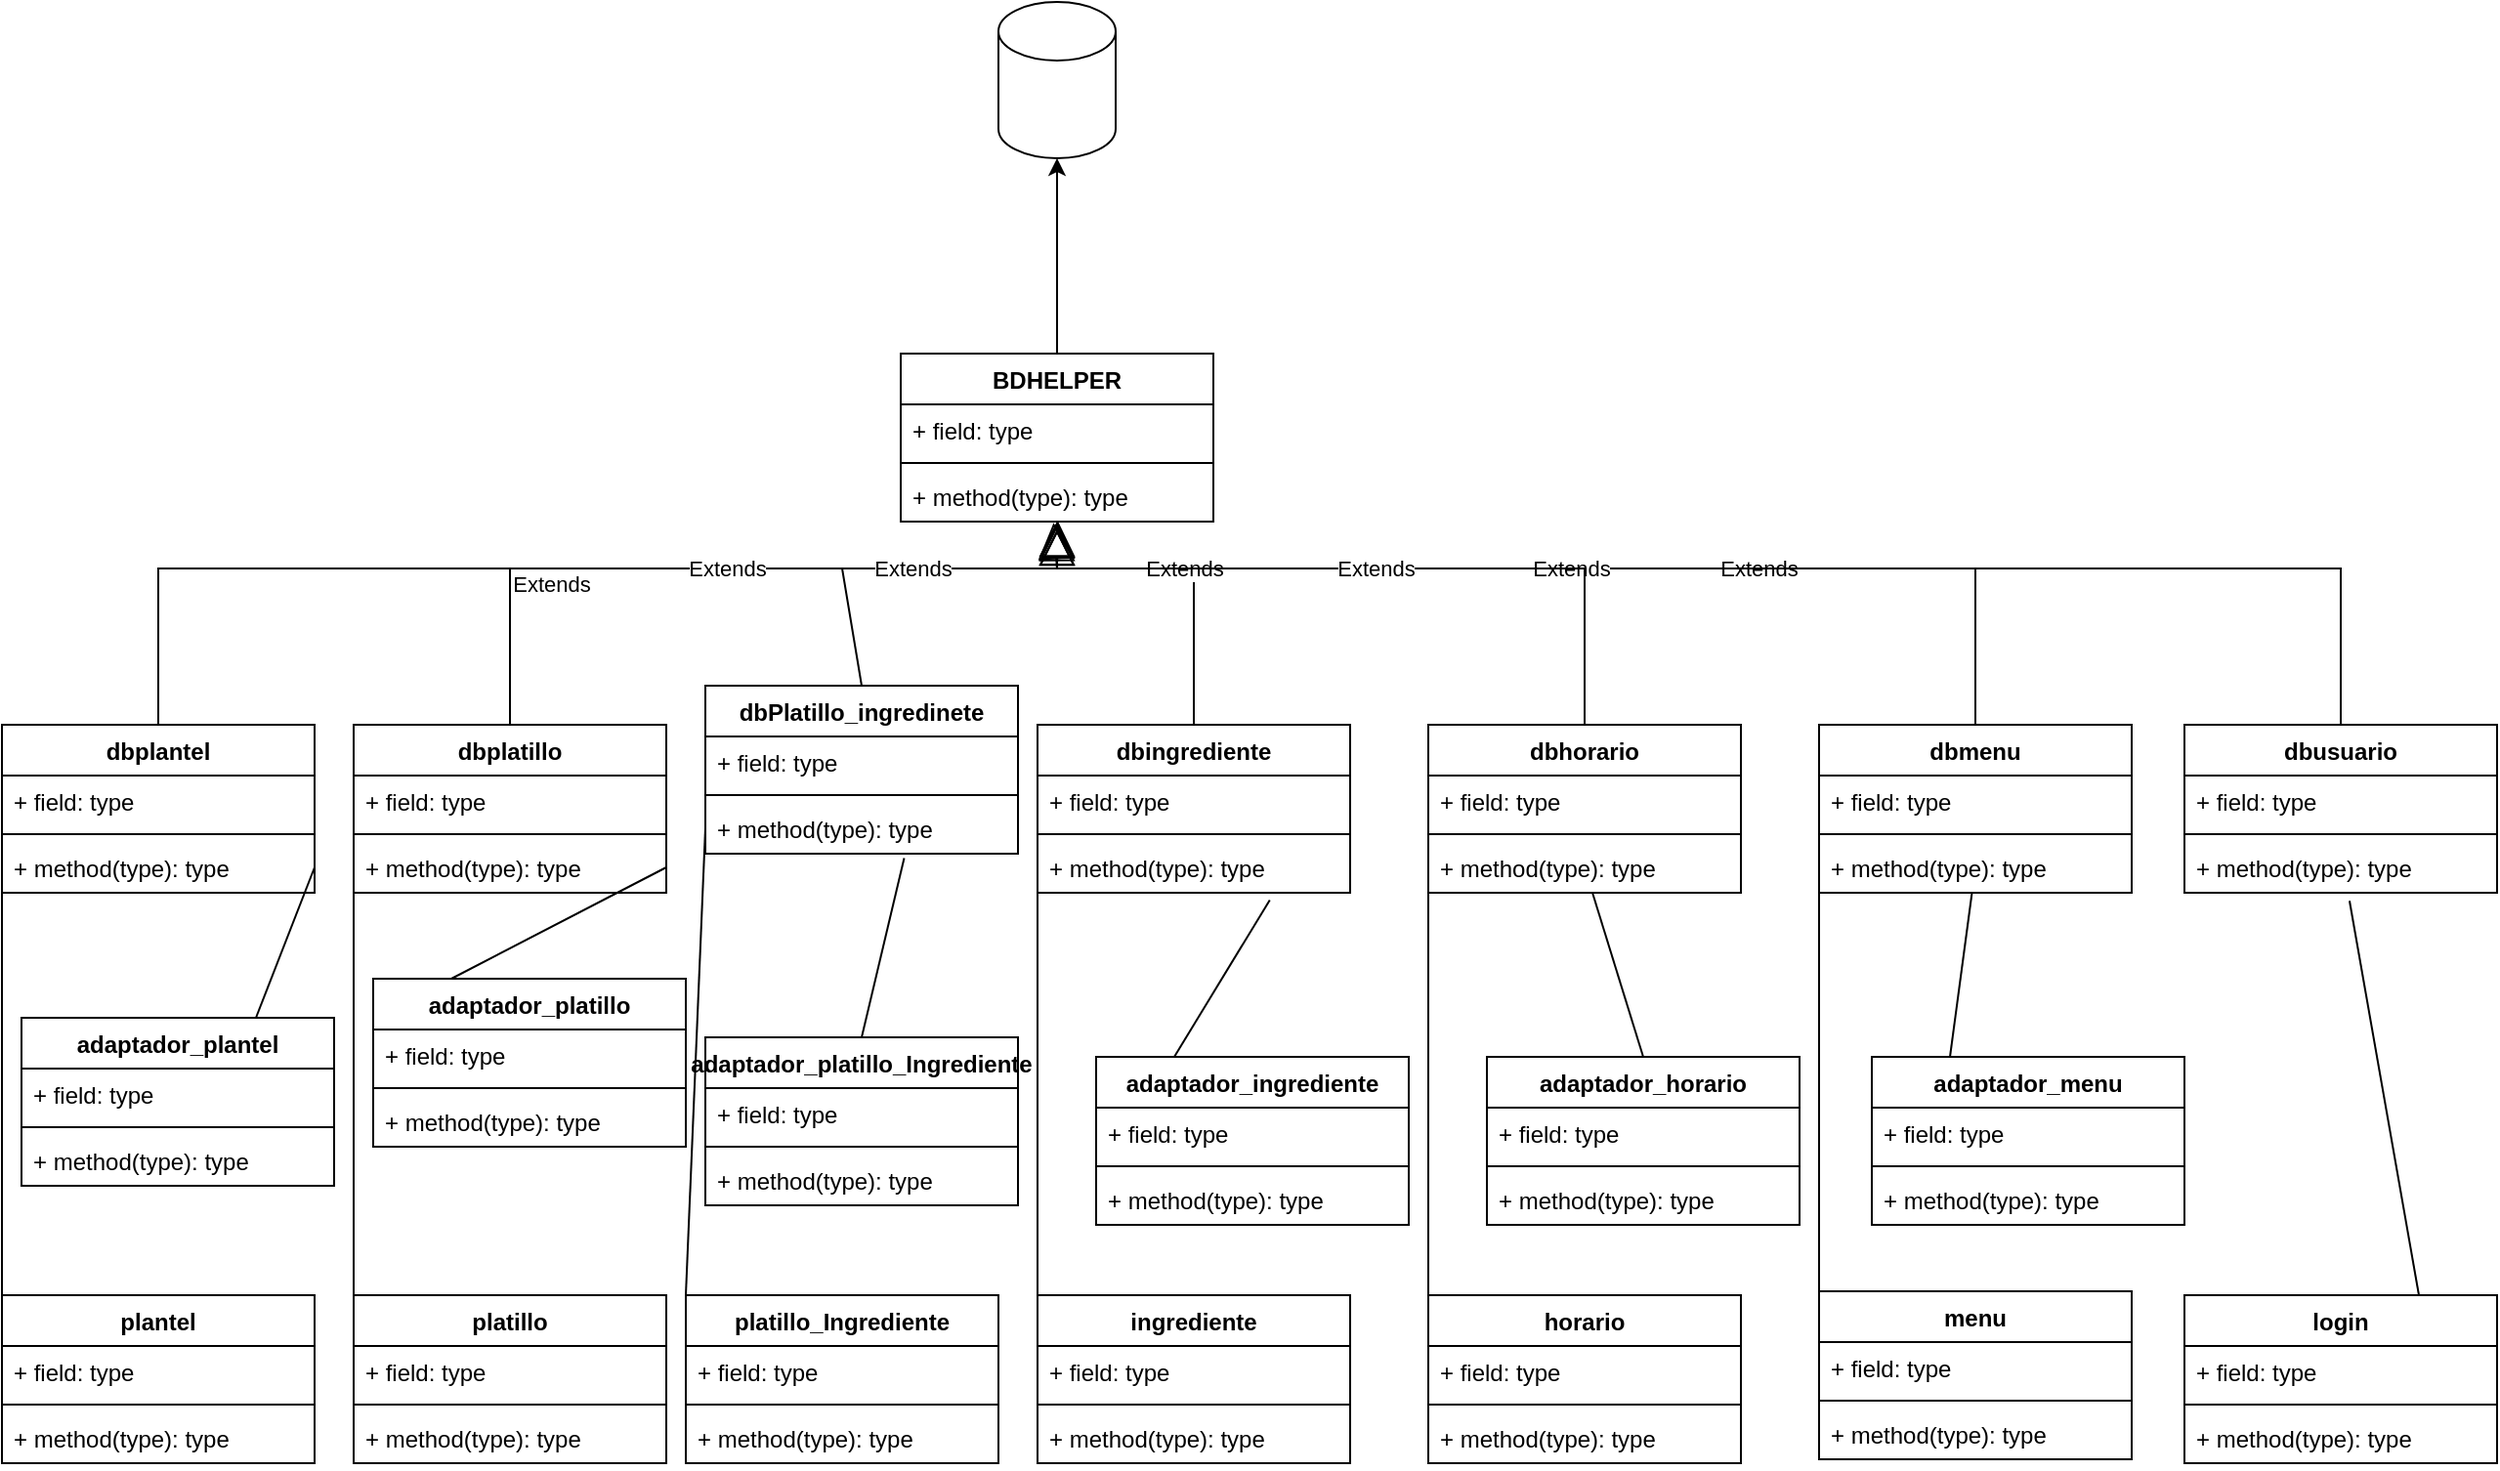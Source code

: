 <mxfile version="22.0.0" type="device">
  <diagram name="Página-1" id="lcL4HCaU8bTZjiUTzOMb">
    <mxGraphModel dx="2525" dy="1963" grid="1" gridSize="10" guides="1" tooltips="1" connect="1" arrows="1" fold="1" page="1" pageScale="1" pageWidth="827" pageHeight="1169" math="0" shadow="0">
      <root>
        <mxCell id="0" />
        <mxCell id="1" parent="0" />
        <mxCell id="YVrLe0bDQreK2Dg6cl-_-2" value="BDHELPER" style="swimlane;fontStyle=1;align=center;verticalAlign=top;childLayout=stackLayout;horizontal=1;startSize=26;horizontalStack=0;resizeParent=1;resizeParentMax=0;resizeLast=0;collapsible=1;marginBottom=0;whiteSpace=wrap;html=1;" vertex="1" parent="1">
          <mxGeometry x="320" y="-30" width="160" height="86" as="geometry" />
        </mxCell>
        <mxCell id="YVrLe0bDQreK2Dg6cl-_-3" value="+ field: type" style="text;strokeColor=none;fillColor=none;align=left;verticalAlign=top;spacingLeft=4;spacingRight=4;overflow=hidden;rotatable=0;points=[[0,0.5],[1,0.5]];portConstraint=eastwest;whiteSpace=wrap;html=1;" vertex="1" parent="YVrLe0bDQreK2Dg6cl-_-2">
          <mxGeometry y="26" width="160" height="26" as="geometry" />
        </mxCell>
        <mxCell id="YVrLe0bDQreK2Dg6cl-_-4" value="" style="line;strokeWidth=1;fillColor=none;align=left;verticalAlign=middle;spacingTop=-1;spacingLeft=3;spacingRight=3;rotatable=0;labelPosition=right;points=[];portConstraint=eastwest;strokeColor=inherit;" vertex="1" parent="YVrLe0bDQreK2Dg6cl-_-2">
          <mxGeometry y="52" width="160" height="8" as="geometry" />
        </mxCell>
        <mxCell id="YVrLe0bDQreK2Dg6cl-_-5" value="+ method(type): type" style="text;strokeColor=none;fillColor=none;align=left;verticalAlign=top;spacingLeft=4;spacingRight=4;overflow=hidden;rotatable=0;points=[[0,0.5],[1,0.5]];portConstraint=eastwest;whiteSpace=wrap;html=1;" vertex="1" parent="YVrLe0bDQreK2Dg6cl-_-2">
          <mxGeometry y="60" width="160" height="26" as="geometry" />
        </mxCell>
        <mxCell id="YVrLe0bDQreK2Dg6cl-_-6" value="dbplatillo" style="swimlane;fontStyle=1;align=center;verticalAlign=top;childLayout=stackLayout;horizontal=1;startSize=26;horizontalStack=0;resizeParent=1;resizeParentMax=0;resizeLast=0;collapsible=1;marginBottom=0;whiteSpace=wrap;html=1;" vertex="1" parent="1">
          <mxGeometry x="40" y="160" width="160" height="86" as="geometry" />
        </mxCell>
        <mxCell id="YVrLe0bDQreK2Dg6cl-_-7" value="+ field: type" style="text;strokeColor=none;fillColor=none;align=left;verticalAlign=top;spacingLeft=4;spacingRight=4;overflow=hidden;rotatable=0;points=[[0,0.5],[1,0.5]];portConstraint=eastwest;whiteSpace=wrap;html=1;" vertex="1" parent="YVrLe0bDQreK2Dg6cl-_-6">
          <mxGeometry y="26" width="160" height="26" as="geometry" />
        </mxCell>
        <mxCell id="YVrLe0bDQreK2Dg6cl-_-8" value="" style="line;strokeWidth=1;fillColor=none;align=left;verticalAlign=middle;spacingTop=-1;spacingLeft=3;spacingRight=3;rotatable=0;labelPosition=right;points=[];portConstraint=eastwest;strokeColor=inherit;" vertex="1" parent="YVrLe0bDQreK2Dg6cl-_-6">
          <mxGeometry y="52" width="160" height="8" as="geometry" />
        </mxCell>
        <mxCell id="YVrLe0bDQreK2Dg6cl-_-9" value="+ method(type): type" style="text;strokeColor=none;fillColor=none;align=left;verticalAlign=top;spacingLeft=4;spacingRight=4;overflow=hidden;rotatable=0;points=[[0,0.5],[1,0.5]];portConstraint=eastwest;whiteSpace=wrap;html=1;" vertex="1" parent="YVrLe0bDQreK2Dg6cl-_-6">
          <mxGeometry y="60" width="160" height="26" as="geometry" />
        </mxCell>
        <mxCell id="YVrLe0bDQreK2Dg6cl-_-10" value="dbingrediente" style="swimlane;fontStyle=1;align=center;verticalAlign=top;childLayout=stackLayout;horizontal=1;startSize=26;horizontalStack=0;resizeParent=1;resizeParentMax=0;resizeLast=0;collapsible=1;marginBottom=0;whiteSpace=wrap;html=1;" vertex="1" parent="1">
          <mxGeometry x="390" y="160" width="160" height="86" as="geometry" />
        </mxCell>
        <mxCell id="YVrLe0bDQreK2Dg6cl-_-11" value="+ field: type" style="text;strokeColor=none;fillColor=none;align=left;verticalAlign=top;spacingLeft=4;spacingRight=4;overflow=hidden;rotatable=0;points=[[0,0.5],[1,0.5]];portConstraint=eastwest;whiteSpace=wrap;html=1;" vertex="1" parent="YVrLe0bDQreK2Dg6cl-_-10">
          <mxGeometry y="26" width="160" height="26" as="geometry" />
        </mxCell>
        <mxCell id="YVrLe0bDQreK2Dg6cl-_-12" value="" style="line;strokeWidth=1;fillColor=none;align=left;verticalAlign=middle;spacingTop=-1;spacingLeft=3;spacingRight=3;rotatable=0;labelPosition=right;points=[];portConstraint=eastwest;strokeColor=inherit;" vertex="1" parent="YVrLe0bDQreK2Dg6cl-_-10">
          <mxGeometry y="52" width="160" height="8" as="geometry" />
        </mxCell>
        <mxCell id="YVrLe0bDQreK2Dg6cl-_-13" value="+ method(type): type" style="text;strokeColor=none;fillColor=none;align=left;verticalAlign=top;spacingLeft=4;spacingRight=4;overflow=hidden;rotatable=0;points=[[0,0.5],[1,0.5]];portConstraint=eastwest;whiteSpace=wrap;html=1;" vertex="1" parent="YVrLe0bDQreK2Dg6cl-_-10">
          <mxGeometry y="60" width="160" height="26" as="geometry" />
        </mxCell>
        <mxCell id="YVrLe0bDQreK2Dg6cl-_-14" value="dbhorario" style="swimlane;fontStyle=1;align=center;verticalAlign=top;childLayout=stackLayout;horizontal=1;startSize=26;horizontalStack=0;resizeParent=1;resizeParentMax=0;resizeLast=0;collapsible=1;marginBottom=0;whiteSpace=wrap;html=1;" vertex="1" parent="1">
          <mxGeometry x="590" y="160" width="160" height="86" as="geometry" />
        </mxCell>
        <mxCell id="YVrLe0bDQreK2Dg6cl-_-15" value="+ field: type" style="text;strokeColor=none;fillColor=none;align=left;verticalAlign=top;spacingLeft=4;spacingRight=4;overflow=hidden;rotatable=0;points=[[0,0.5],[1,0.5]];portConstraint=eastwest;whiteSpace=wrap;html=1;" vertex="1" parent="YVrLe0bDQreK2Dg6cl-_-14">
          <mxGeometry y="26" width="160" height="26" as="geometry" />
        </mxCell>
        <mxCell id="YVrLe0bDQreK2Dg6cl-_-16" value="" style="line;strokeWidth=1;fillColor=none;align=left;verticalAlign=middle;spacingTop=-1;spacingLeft=3;spacingRight=3;rotatable=0;labelPosition=right;points=[];portConstraint=eastwest;strokeColor=inherit;" vertex="1" parent="YVrLe0bDQreK2Dg6cl-_-14">
          <mxGeometry y="52" width="160" height="8" as="geometry" />
        </mxCell>
        <mxCell id="YVrLe0bDQreK2Dg6cl-_-17" value="+ method(type): type" style="text;strokeColor=none;fillColor=none;align=left;verticalAlign=top;spacingLeft=4;spacingRight=4;overflow=hidden;rotatable=0;points=[[0,0.5],[1,0.5]];portConstraint=eastwest;whiteSpace=wrap;html=1;" vertex="1" parent="YVrLe0bDQreK2Dg6cl-_-14">
          <mxGeometry y="60" width="160" height="26" as="geometry" />
        </mxCell>
        <mxCell id="YVrLe0bDQreK2Dg6cl-_-18" value="dbmenu" style="swimlane;fontStyle=1;align=center;verticalAlign=top;childLayout=stackLayout;horizontal=1;startSize=26;horizontalStack=0;resizeParent=1;resizeParentMax=0;resizeLast=0;collapsible=1;marginBottom=0;whiteSpace=wrap;html=1;" vertex="1" parent="1">
          <mxGeometry x="790" y="160" width="160" height="86" as="geometry" />
        </mxCell>
        <mxCell id="YVrLe0bDQreK2Dg6cl-_-19" value="+ field: type" style="text;strokeColor=none;fillColor=none;align=left;verticalAlign=top;spacingLeft=4;spacingRight=4;overflow=hidden;rotatable=0;points=[[0,0.5],[1,0.5]];portConstraint=eastwest;whiteSpace=wrap;html=1;" vertex="1" parent="YVrLe0bDQreK2Dg6cl-_-18">
          <mxGeometry y="26" width="160" height="26" as="geometry" />
        </mxCell>
        <mxCell id="YVrLe0bDQreK2Dg6cl-_-20" value="" style="line;strokeWidth=1;fillColor=none;align=left;verticalAlign=middle;spacingTop=-1;spacingLeft=3;spacingRight=3;rotatable=0;labelPosition=right;points=[];portConstraint=eastwest;strokeColor=inherit;" vertex="1" parent="YVrLe0bDQreK2Dg6cl-_-18">
          <mxGeometry y="52" width="160" height="8" as="geometry" />
        </mxCell>
        <mxCell id="YVrLe0bDQreK2Dg6cl-_-21" value="+ method(type): type" style="text;strokeColor=none;fillColor=none;align=left;verticalAlign=top;spacingLeft=4;spacingRight=4;overflow=hidden;rotatable=0;points=[[0,0.5],[1,0.5]];portConstraint=eastwest;whiteSpace=wrap;html=1;" vertex="1" parent="YVrLe0bDQreK2Dg6cl-_-18">
          <mxGeometry y="60" width="160" height="26" as="geometry" />
        </mxCell>
        <mxCell id="YVrLe0bDQreK2Dg6cl-_-22" value="dbusuario" style="swimlane;fontStyle=1;align=center;verticalAlign=top;childLayout=stackLayout;horizontal=1;startSize=26;horizontalStack=0;resizeParent=1;resizeParentMax=0;resizeLast=0;collapsible=1;marginBottom=0;whiteSpace=wrap;html=1;" vertex="1" parent="1">
          <mxGeometry x="977" y="160" width="160" height="86" as="geometry" />
        </mxCell>
        <mxCell id="YVrLe0bDQreK2Dg6cl-_-23" value="+ field: type" style="text;strokeColor=none;fillColor=none;align=left;verticalAlign=top;spacingLeft=4;spacingRight=4;overflow=hidden;rotatable=0;points=[[0,0.5],[1,0.5]];portConstraint=eastwest;whiteSpace=wrap;html=1;" vertex="1" parent="YVrLe0bDQreK2Dg6cl-_-22">
          <mxGeometry y="26" width="160" height="26" as="geometry" />
        </mxCell>
        <mxCell id="YVrLe0bDQreK2Dg6cl-_-24" value="" style="line;strokeWidth=1;fillColor=none;align=left;verticalAlign=middle;spacingTop=-1;spacingLeft=3;spacingRight=3;rotatable=0;labelPosition=right;points=[];portConstraint=eastwest;strokeColor=inherit;" vertex="1" parent="YVrLe0bDQreK2Dg6cl-_-22">
          <mxGeometry y="52" width="160" height="8" as="geometry" />
        </mxCell>
        <mxCell id="YVrLe0bDQreK2Dg6cl-_-25" value="+ method(type): type" style="text;strokeColor=none;fillColor=none;align=left;verticalAlign=top;spacingLeft=4;spacingRight=4;overflow=hidden;rotatable=0;points=[[0,0.5],[1,0.5]];portConstraint=eastwest;whiteSpace=wrap;html=1;" vertex="1" parent="YVrLe0bDQreK2Dg6cl-_-22">
          <mxGeometry y="60" width="160" height="26" as="geometry" />
        </mxCell>
        <mxCell id="YVrLe0bDQreK2Dg6cl-_-26" value="dbplantel" style="swimlane;fontStyle=1;align=center;verticalAlign=top;childLayout=stackLayout;horizontal=1;startSize=26;horizontalStack=0;resizeParent=1;resizeParentMax=0;resizeLast=0;collapsible=1;marginBottom=0;whiteSpace=wrap;html=1;" vertex="1" parent="1">
          <mxGeometry x="-140" y="160" width="160" height="86" as="geometry" />
        </mxCell>
        <mxCell id="YVrLe0bDQreK2Dg6cl-_-27" value="+ field: type" style="text;strokeColor=none;fillColor=none;align=left;verticalAlign=top;spacingLeft=4;spacingRight=4;overflow=hidden;rotatable=0;points=[[0,0.5],[1,0.5]];portConstraint=eastwest;whiteSpace=wrap;html=1;" vertex="1" parent="YVrLe0bDQreK2Dg6cl-_-26">
          <mxGeometry y="26" width="160" height="26" as="geometry" />
        </mxCell>
        <mxCell id="YVrLe0bDQreK2Dg6cl-_-28" value="" style="line;strokeWidth=1;fillColor=none;align=left;verticalAlign=middle;spacingTop=-1;spacingLeft=3;spacingRight=3;rotatable=0;labelPosition=right;points=[];portConstraint=eastwest;strokeColor=inherit;" vertex="1" parent="YVrLe0bDQreK2Dg6cl-_-26">
          <mxGeometry y="52" width="160" height="8" as="geometry" />
        </mxCell>
        <mxCell id="YVrLe0bDQreK2Dg6cl-_-29" value="+ method(type): type" style="text;strokeColor=none;fillColor=none;align=left;verticalAlign=top;spacingLeft=4;spacingRight=4;overflow=hidden;rotatable=0;points=[[0,0.5],[1,0.5]];portConstraint=eastwest;whiteSpace=wrap;html=1;" vertex="1" parent="YVrLe0bDQreK2Dg6cl-_-26">
          <mxGeometry y="60" width="160" height="26" as="geometry" />
        </mxCell>
        <mxCell id="YVrLe0bDQreK2Dg6cl-_-30" value="dbPlatillo_ingredinete" style="swimlane;fontStyle=1;align=center;verticalAlign=top;childLayout=stackLayout;horizontal=1;startSize=26;horizontalStack=0;resizeParent=1;resizeParentMax=0;resizeLast=0;collapsible=1;marginBottom=0;whiteSpace=wrap;html=1;" vertex="1" parent="1">
          <mxGeometry x="220" y="140" width="160" height="86" as="geometry" />
        </mxCell>
        <mxCell id="YVrLe0bDQreK2Dg6cl-_-31" value="+ field: type" style="text;strokeColor=none;fillColor=none;align=left;verticalAlign=top;spacingLeft=4;spacingRight=4;overflow=hidden;rotatable=0;points=[[0,0.5],[1,0.5]];portConstraint=eastwest;whiteSpace=wrap;html=1;" vertex="1" parent="YVrLe0bDQreK2Dg6cl-_-30">
          <mxGeometry y="26" width="160" height="26" as="geometry" />
        </mxCell>
        <mxCell id="YVrLe0bDQreK2Dg6cl-_-32" value="" style="line;strokeWidth=1;fillColor=none;align=left;verticalAlign=middle;spacingTop=-1;spacingLeft=3;spacingRight=3;rotatable=0;labelPosition=right;points=[];portConstraint=eastwest;strokeColor=inherit;" vertex="1" parent="YVrLe0bDQreK2Dg6cl-_-30">
          <mxGeometry y="52" width="160" height="8" as="geometry" />
        </mxCell>
        <mxCell id="YVrLe0bDQreK2Dg6cl-_-33" value="+ method(type): type" style="text;strokeColor=none;fillColor=none;align=left;verticalAlign=top;spacingLeft=4;spacingRight=4;overflow=hidden;rotatable=0;points=[[0,0.5],[1,0.5]];portConstraint=eastwest;whiteSpace=wrap;html=1;" vertex="1" parent="YVrLe0bDQreK2Dg6cl-_-30">
          <mxGeometry y="60" width="160" height="26" as="geometry" />
        </mxCell>
        <mxCell id="YVrLe0bDQreK2Dg6cl-_-34" value="Extends" style="endArrow=block;endSize=16;endFill=0;html=1;rounded=0;exitX=0.5;exitY=0;exitDx=0;exitDy=0;entryX=0.498;entryY=1.022;entryDx=0;entryDy=0;entryPerimeter=0;" edge="1" parent="1" source="YVrLe0bDQreK2Dg6cl-_-26" target="YVrLe0bDQreK2Dg6cl-_-5">
          <mxGeometry x="-0.005" y="-8" width="160" relative="1" as="geometry">
            <mxPoint x="310" y="190" as="sourcePoint" />
            <mxPoint x="420" y="80" as="targetPoint" />
            <Array as="points">
              <mxPoint x="-60" y="80" />
              <mxPoint x="400" y="80" />
            </Array>
            <mxPoint as="offset" />
          </mxGeometry>
        </mxCell>
        <mxCell id="YVrLe0bDQreK2Dg6cl-_-35" value="Extends" style="endArrow=block;endSize=16;endFill=0;html=1;rounded=0;exitX=0.5;exitY=0;exitDx=0;exitDy=0;entryX=0.499;entryY=1.066;entryDx=0;entryDy=0;entryPerimeter=0;" edge="1" parent="1" source="YVrLe0bDQreK2Dg6cl-_-6" target="YVrLe0bDQreK2Dg6cl-_-5">
          <mxGeometry width="160" relative="1" as="geometry">
            <mxPoint x="90" y="110" as="sourcePoint" />
            <mxPoint x="420" y="80" as="targetPoint" />
            <Array as="points">
              <mxPoint x="120" y="80" />
              <mxPoint x="400" y="80" />
            </Array>
          </mxGeometry>
        </mxCell>
        <mxCell id="YVrLe0bDQreK2Dg6cl-_-38" value="Extends" style="endArrow=block;endSize=16;endFill=0;html=1;rounded=0;exitX=0.5;exitY=0;exitDx=0;exitDy=0;entryX=0.489;entryY=1.024;entryDx=0;entryDy=0;entryPerimeter=0;" edge="1" parent="1" source="YVrLe0bDQreK2Dg6cl-_-30" target="YVrLe0bDQreK2Dg6cl-_-5">
          <mxGeometry width="160" relative="1" as="geometry">
            <mxPoint x="280" y="120" as="sourcePoint" />
            <mxPoint x="440" y="120" as="targetPoint" />
            <Array as="points">
              <mxPoint x="290" y="80" />
              <mxPoint x="400" y="80" />
            </Array>
          </mxGeometry>
        </mxCell>
        <mxCell id="YVrLe0bDQreK2Dg6cl-_-39" value="Extends" style="endArrow=block;endSize=16;endFill=0;html=1;rounded=0;exitX=0.5;exitY=0;exitDx=0;exitDy=0;" edge="1" parent="1" source="YVrLe0bDQreK2Dg6cl-_-22">
          <mxGeometry width="160" relative="1" as="geometry">
            <mxPoint x="630" y="30" as="sourcePoint" />
            <mxPoint x="400" y="60" as="targetPoint" />
            <Array as="points">
              <mxPoint x="1057" y="80" />
              <mxPoint x="730" y="80" />
              <mxPoint x="400" y="80" />
            </Array>
          </mxGeometry>
        </mxCell>
        <mxCell id="YVrLe0bDQreK2Dg6cl-_-40" value="Extends" style="endArrow=block;endSize=16;endFill=0;html=1;rounded=0;exitX=0.5;exitY=0;exitDx=0;exitDy=0;" edge="1" parent="1" source="YVrLe0bDQreK2Dg6cl-_-10">
          <mxGeometry width="160" relative="1" as="geometry">
            <mxPoint x="540" y="80" as="sourcePoint" />
            <mxPoint x="400" y="60" as="targetPoint" />
            <Array as="points">
              <mxPoint x="470" y="80" />
              <mxPoint x="400" y="80" />
            </Array>
          </mxGeometry>
        </mxCell>
        <mxCell id="YVrLe0bDQreK2Dg6cl-_-41" value="Extends" style="endArrow=block;endSize=16;endFill=0;html=1;rounded=0;exitX=0.5;exitY=0;exitDx=0;exitDy=0;entryX=0.502;entryY=0.979;entryDx=0;entryDy=0;entryPerimeter=0;" edge="1" parent="1" source="YVrLe0bDQreK2Dg6cl-_-18" target="YVrLe0bDQreK2Dg6cl-_-5">
          <mxGeometry width="160" relative="1" as="geometry">
            <mxPoint x="630" y="30" as="sourcePoint" />
            <mxPoint x="400" y="60" as="targetPoint" />
            <Array as="points">
              <mxPoint x="870" y="80" />
              <mxPoint x="400" y="80" />
            </Array>
          </mxGeometry>
        </mxCell>
        <mxCell id="YVrLe0bDQreK2Dg6cl-_-42" value="Extends" style="endArrow=block;endSize=16;endFill=0;html=1;rounded=0;exitX=0.5;exitY=0;exitDx=0;exitDy=0;" edge="1" parent="1" source="YVrLe0bDQreK2Dg6cl-_-14" target="YVrLe0bDQreK2Dg6cl-_-5">
          <mxGeometry width="160" relative="1" as="geometry">
            <mxPoint x="630" y="30" as="sourcePoint" />
            <mxPoint x="400" y="60" as="targetPoint" />
            <Array as="points">
              <mxPoint x="670" y="80" />
              <mxPoint x="400" y="80" />
            </Array>
          </mxGeometry>
        </mxCell>
        <mxCell id="YVrLe0bDQreK2Dg6cl-_-46" value="plantel" style="swimlane;fontStyle=1;align=center;verticalAlign=top;childLayout=stackLayout;horizontal=1;startSize=26;horizontalStack=0;resizeParent=1;resizeParentMax=0;resizeLast=0;collapsible=1;marginBottom=0;whiteSpace=wrap;html=1;" vertex="1" parent="1">
          <mxGeometry x="-140" y="452" width="160" height="86" as="geometry" />
        </mxCell>
        <mxCell id="YVrLe0bDQreK2Dg6cl-_-47" value="+ field: type" style="text;strokeColor=none;fillColor=none;align=left;verticalAlign=top;spacingLeft=4;spacingRight=4;overflow=hidden;rotatable=0;points=[[0,0.5],[1,0.5]];portConstraint=eastwest;whiteSpace=wrap;html=1;" vertex="1" parent="YVrLe0bDQreK2Dg6cl-_-46">
          <mxGeometry y="26" width="160" height="26" as="geometry" />
        </mxCell>
        <mxCell id="YVrLe0bDQreK2Dg6cl-_-48" value="" style="line;strokeWidth=1;fillColor=none;align=left;verticalAlign=middle;spacingTop=-1;spacingLeft=3;spacingRight=3;rotatable=0;labelPosition=right;points=[];portConstraint=eastwest;strokeColor=inherit;" vertex="1" parent="YVrLe0bDQreK2Dg6cl-_-46">
          <mxGeometry y="52" width="160" height="8" as="geometry" />
        </mxCell>
        <mxCell id="YVrLe0bDQreK2Dg6cl-_-49" value="+ method(type): type" style="text;strokeColor=none;fillColor=none;align=left;verticalAlign=top;spacingLeft=4;spacingRight=4;overflow=hidden;rotatable=0;points=[[0,0.5],[1,0.5]];portConstraint=eastwest;whiteSpace=wrap;html=1;" vertex="1" parent="YVrLe0bDQreK2Dg6cl-_-46">
          <mxGeometry y="60" width="160" height="26" as="geometry" />
        </mxCell>
        <mxCell id="YVrLe0bDQreK2Dg6cl-_-50" value="platillo" style="swimlane;fontStyle=1;align=center;verticalAlign=top;childLayout=stackLayout;horizontal=1;startSize=26;horizontalStack=0;resizeParent=1;resizeParentMax=0;resizeLast=0;collapsible=1;marginBottom=0;whiteSpace=wrap;html=1;" vertex="1" parent="1">
          <mxGeometry x="40" y="452" width="160" height="86" as="geometry" />
        </mxCell>
        <mxCell id="YVrLe0bDQreK2Dg6cl-_-51" value="+ field: type" style="text;strokeColor=none;fillColor=none;align=left;verticalAlign=top;spacingLeft=4;spacingRight=4;overflow=hidden;rotatable=0;points=[[0,0.5],[1,0.5]];portConstraint=eastwest;whiteSpace=wrap;html=1;" vertex="1" parent="YVrLe0bDQreK2Dg6cl-_-50">
          <mxGeometry y="26" width="160" height="26" as="geometry" />
        </mxCell>
        <mxCell id="YVrLe0bDQreK2Dg6cl-_-52" value="" style="line;strokeWidth=1;fillColor=none;align=left;verticalAlign=middle;spacingTop=-1;spacingLeft=3;spacingRight=3;rotatable=0;labelPosition=right;points=[];portConstraint=eastwest;strokeColor=inherit;" vertex="1" parent="YVrLe0bDQreK2Dg6cl-_-50">
          <mxGeometry y="52" width="160" height="8" as="geometry" />
        </mxCell>
        <mxCell id="YVrLe0bDQreK2Dg6cl-_-53" value="+ method(type): type" style="text;strokeColor=none;fillColor=none;align=left;verticalAlign=top;spacingLeft=4;spacingRight=4;overflow=hidden;rotatable=0;points=[[0,0.5],[1,0.5]];portConstraint=eastwest;whiteSpace=wrap;html=1;" vertex="1" parent="YVrLe0bDQreK2Dg6cl-_-50">
          <mxGeometry y="60" width="160" height="26" as="geometry" />
        </mxCell>
        <mxCell id="YVrLe0bDQreK2Dg6cl-_-54" value="platillo_Ingrediente" style="swimlane;fontStyle=1;align=center;verticalAlign=top;childLayout=stackLayout;horizontal=1;startSize=26;horizontalStack=0;resizeParent=1;resizeParentMax=0;resizeLast=0;collapsible=1;marginBottom=0;whiteSpace=wrap;html=1;" vertex="1" parent="1">
          <mxGeometry x="210" y="452" width="160" height="86" as="geometry" />
        </mxCell>
        <mxCell id="YVrLe0bDQreK2Dg6cl-_-55" value="+ field: type" style="text;strokeColor=none;fillColor=none;align=left;verticalAlign=top;spacingLeft=4;spacingRight=4;overflow=hidden;rotatable=0;points=[[0,0.5],[1,0.5]];portConstraint=eastwest;whiteSpace=wrap;html=1;" vertex="1" parent="YVrLe0bDQreK2Dg6cl-_-54">
          <mxGeometry y="26" width="160" height="26" as="geometry" />
        </mxCell>
        <mxCell id="YVrLe0bDQreK2Dg6cl-_-56" value="" style="line;strokeWidth=1;fillColor=none;align=left;verticalAlign=middle;spacingTop=-1;spacingLeft=3;spacingRight=3;rotatable=0;labelPosition=right;points=[];portConstraint=eastwest;strokeColor=inherit;" vertex="1" parent="YVrLe0bDQreK2Dg6cl-_-54">
          <mxGeometry y="52" width="160" height="8" as="geometry" />
        </mxCell>
        <mxCell id="YVrLe0bDQreK2Dg6cl-_-57" value="+ method(type): type" style="text;strokeColor=none;fillColor=none;align=left;verticalAlign=top;spacingLeft=4;spacingRight=4;overflow=hidden;rotatable=0;points=[[0,0.5],[1,0.5]];portConstraint=eastwest;whiteSpace=wrap;html=1;" vertex="1" parent="YVrLe0bDQreK2Dg6cl-_-54">
          <mxGeometry y="60" width="160" height="26" as="geometry" />
        </mxCell>
        <mxCell id="YVrLe0bDQreK2Dg6cl-_-58" value="ingrediente" style="swimlane;fontStyle=1;align=center;verticalAlign=top;childLayout=stackLayout;horizontal=1;startSize=26;horizontalStack=0;resizeParent=1;resizeParentMax=0;resizeLast=0;collapsible=1;marginBottom=0;whiteSpace=wrap;html=1;" vertex="1" parent="1">
          <mxGeometry x="390" y="452" width="160" height="86" as="geometry" />
        </mxCell>
        <mxCell id="YVrLe0bDQreK2Dg6cl-_-59" value="+ field: type" style="text;strokeColor=none;fillColor=none;align=left;verticalAlign=top;spacingLeft=4;spacingRight=4;overflow=hidden;rotatable=0;points=[[0,0.5],[1,0.5]];portConstraint=eastwest;whiteSpace=wrap;html=1;" vertex="1" parent="YVrLe0bDQreK2Dg6cl-_-58">
          <mxGeometry y="26" width="160" height="26" as="geometry" />
        </mxCell>
        <mxCell id="YVrLe0bDQreK2Dg6cl-_-60" value="" style="line;strokeWidth=1;fillColor=none;align=left;verticalAlign=middle;spacingTop=-1;spacingLeft=3;spacingRight=3;rotatable=0;labelPosition=right;points=[];portConstraint=eastwest;strokeColor=inherit;" vertex="1" parent="YVrLe0bDQreK2Dg6cl-_-58">
          <mxGeometry y="52" width="160" height="8" as="geometry" />
        </mxCell>
        <mxCell id="YVrLe0bDQreK2Dg6cl-_-61" value="+ method(type): type" style="text;strokeColor=none;fillColor=none;align=left;verticalAlign=top;spacingLeft=4;spacingRight=4;overflow=hidden;rotatable=0;points=[[0,0.5],[1,0.5]];portConstraint=eastwest;whiteSpace=wrap;html=1;" vertex="1" parent="YVrLe0bDQreK2Dg6cl-_-58">
          <mxGeometry y="60" width="160" height="26" as="geometry" />
        </mxCell>
        <mxCell id="YVrLe0bDQreK2Dg6cl-_-62" value="horario" style="swimlane;fontStyle=1;align=center;verticalAlign=top;childLayout=stackLayout;horizontal=1;startSize=26;horizontalStack=0;resizeParent=1;resizeParentMax=0;resizeLast=0;collapsible=1;marginBottom=0;whiteSpace=wrap;html=1;" vertex="1" parent="1">
          <mxGeometry x="590" y="452" width="160" height="86" as="geometry" />
        </mxCell>
        <mxCell id="YVrLe0bDQreK2Dg6cl-_-63" value="+ field: type" style="text;strokeColor=none;fillColor=none;align=left;verticalAlign=top;spacingLeft=4;spacingRight=4;overflow=hidden;rotatable=0;points=[[0,0.5],[1,0.5]];portConstraint=eastwest;whiteSpace=wrap;html=1;" vertex="1" parent="YVrLe0bDQreK2Dg6cl-_-62">
          <mxGeometry y="26" width="160" height="26" as="geometry" />
        </mxCell>
        <mxCell id="YVrLe0bDQreK2Dg6cl-_-64" value="" style="line;strokeWidth=1;fillColor=none;align=left;verticalAlign=middle;spacingTop=-1;spacingLeft=3;spacingRight=3;rotatable=0;labelPosition=right;points=[];portConstraint=eastwest;strokeColor=inherit;" vertex="1" parent="YVrLe0bDQreK2Dg6cl-_-62">
          <mxGeometry y="52" width="160" height="8" as="geometry" />
        </mxCell>
        <mxCell id="YVrLe0bDQreK2Dg6cl-_-65" value="+ method(type): type" style="text;strokeColor=none;fillColor=none;align=left;verticalAlign=top;spacingLeft=4;spacingRight=4;overflow=hidden;rotatable=0;points=[[0,0.5],[1,0.5]];portConstraint=eastwest;whiteSpace=wrap;html=1;" vertex="1" parent="YVrLe0bDQreK2Dg6cl-_-62">
          <mxGeometry y="60" width="160" height="26" as="geometry" />
        </mxCell>
        <mxCell id="YVrLe0bDQreK2Dg6cl-_-66" value="menu" style="swimlane;fontStyle=1;align=center;verticalAlign=top;childLayout=stackLayout;horizontal=1;startSize=26;horizontalStack=0;resizeParent=1;resizeParentMax=0;resizeLast=0;collapsible=1;marginBottom=0;whiteSpace=wrap;html=1;" vertex="1" parent="1">
          <mxGeometry x="790" y="450" width="160" height="86" as="geometry" />
        </mxCell>
        <mxCell id="YVrLe0bDQreK2Dg6cl-_-67" value="+ field: type" style="text;strokeColor=none;fillColor=none;align=left;verticalAlign=top;spacingLeft=4;spacingRight=4;overflow=hidden;rotatable=0;points=[[0,0.5],[1,0.5]];portConstraint=eastwest;whiteSpace=wrap;html=1;" vertex="1" parent="YVrLe0bDQreK2Dg6cl-_-66">
          <mxGeometry y="26" width="160" height="26" as="geometry" />
        </mxCell>
        <mxCell id="YVrLe0bDQreK2Dg6cl-_-68" value="" style="line;strokeWidth=1;fillColor=none;align=left;verticalAlign=middle;spacingTop=-1;spacingLeft=3;spacingRight=3;rotatable=0;labelPosition=right;points=[];portConstraint=eastwest;strokeColor=inherit;" vertex="1" parent="YVrLe0bDQreK2Dg6cl-_-66">
          <mxGeometry y="52" width="160" height="8" as="geometry" />
        </mxCell>
        <mxCell id="YVrLe0bDQreK2Dg6cl-_-69" value="+ method(type): type" style="text;strokeColor=none;fillColor=none;align=left;verticalAlign=top;spacingLeft=4;spacingRight=4;overflow=hidden;rotatable=0;points=[[0,0.5],[1,0.5]];portConstraint=eastwest;whiteSpace=wrap;html=1;" vertex="1" parent="YVrLe0bDQreK2Dg6cl-_-66">
          <mxGeometry y="60" width="160" height="26" as="geometry" />
        </mxCell>
        <mxCell id="YVrLe0bDQreK2Dg6cl-_-70" value="login" style="swimlane;fontStyle=1;align=center;verticalAlign=top;childLayout=stackLayout;horizontal=1;startSize=26;horizontalStack=0;resizeParent=1;resizeParentMax=0;resizeLast=0;collapsible=1;marginBottom=0;whiteSpace=wrap;html=1;" vertex="1" parent="1">
          <mxGeometry x="977" y="452" width="160" height="86" as="geometry" />
        </mxCell>
        <mxCell id="YVrLe0bDQreK2Dg6cl-_-71" value="+ field: type" style="text;strokeColor=none;fillColor=none;align=left;verticalAlign=top;spacingLeft=4;spacingRight=4;overflow=hidden;rotatable=0;points=[[0,0.5],[1,0.5]];portConstraint=eastwest;whiteSpace=wrap;html=1;" vertex="1" parent="YVrLe0bDQreK2Dg6cl-_-70">
          <mxGeometry y="26" width="160" height="26" as="geometry" />
        </mxCell>
        <mxCell id="YVrLe0bDQreK2Dg6cl-_-72" value="" style="line;strokeWidth=1;fillColor=none;align=left;verticalAlign=middle;spacingTop=-1;spacingLeft=3;spacingRight=3;rotatable=0;labelPosition=right;points=[];portConstraint=eastwest;strokeColor=inherit;" vertex="1" parent="YVrLe0bDQreK2Dg6cl-_-70">
          <mxGeometry y="52" width="160" height="8" as="geometry" />
        </mxCell>
        <mxCell id="YVrLe0bDQreK2Dg6cl-_-73" value="+ method(type): type" style="text;strokeColor=none;fillColor=none;align=left;verticalAlign=top;spacingLeft=4;spacingRight=4;overflow=hidden;rotatable=0;points=[[0,0.5],[1,0.5]];portConstraint=eastwest;whiteSpace=wrap;html=1;" vertex="1" parent="YVrLe0bDQreK2Dg6cl-_-70">
          <mxGeometry y="60" width="160" height="26" as="geometry" />
        </mxCell>
        <mxCell id="YVrLe0bDQreK2Dg6cl-_-74" value="" style="shape=cylinder3;whiteSpace=wrap;html=1;boundedLbl=1;backgroundOutline=1;size=15;" vertex="1" parent="1">
          <mxGeometry x="370" y="-210" width="60" height="80" as="geometry" />
        </mxCell>
        <mxCell id="YVrLe0bDQreK2Dg6cl-_-75" style="edgeStyle=orthogonalEdgeStyle;rounded=0;orthogonalLoop=1;jettySize=auto;html=1;exitX=0.5;exitY=0;exitDx=0;exitDy=0;entryX=0.5;entryY=1;entryDx=0;entryDy=0;entryPerimeter=0;" edge="1" parent="1" source="YVrLe0bDQreK2Dg6cl-_-2" target="YVrLe0bDQreK2Dg6cl-_-74">
          <mxGeometry relative="1" as="geometry" />
        </mxCell>
        <mxCell id="YVrLe0bDQreK2Dg6cl-_-76" value="adaptador_plantel" style="swimlane;fontStyle=1;align=center;verticalAlign=top;childLayout=stackLayout;horizontal=1;startSize=26;horizontalStack=0;resizeParent=1;resizeParentMax=0;resizeLast=0;collapsible=1;marginBottom=0;whiteSpace=wrap;html=1;" vertex="1" parent="1">
          <mxGeometry x="-130" y="310" width="160" height="86" as="geometry" />
        </mxCell>
        <mxCell id="YVrLe0bDQreK2Dg6cl-_-77" value="+ field: type" style="text;strokeColor=none;fillColor=none;align=left;verticalAlign=top;spacingLeft=4;spacingRight=4;overflow=hidden;rotatable=0;points=[[0,0.5],[1,0.5]];portConstraint=eastwest;whiteSpace=wrap;html=1;" vertex="1" parent="YVrLe0bDQreK2Dg6cl-_-76">
          <mxGeometry y="26" width="160" height="26" as="geometry" />
        </mxCell>
        <mxCell id="YVrLe0bDQreK2Dg6cl-_-78" value="" style="line;strokeWidth=1;fillColor=none;align=left;verticalAlign=middle;spacingTop=-1;spacingLeft=3;spacingRight=3;rotatable=0;labelPosition=right;points=[];portConstraint=eastwest;strokeColor=inherit;" vertex="1" parent="YVrLe0bDQreK2Dg6cl-_-76">
          <mxGeometry y="52" width="160" height="8" as="geometry" />
        </mxCell>
        <mxCell id="YVrLe0bDQreK2Dg6cl-_-79" value="+ method(type): type" style="text;strokeColor=none;fillColor=none;align=left;verticalAlign=top;spacingLeft=4;spacingRight=4;overflow=hidden;rotatable=0;points=[[0,0.5],[1,0.5]];portConstraint=eastwest;whiteSpace=wrap;html=1;" vertex="1" parent="YVrLe0bDQreK2Dg6cl-_-76">
          <mxGeometry y="60" width="160" height="26" as="geometry" />
        </mxCell>
        <mxCell id="YVrLe0bDQreK2Dg6cl-_-80" value="adaptador_platillo" style="swimlane;fontStyle=1;align=center;verticalAlign=top;childLayout=stackLayout;horizontal=1;startSize=26;horizontalStack=0;resizeParent=1;resizeParentMax=0;resizeLast=0;collapsible=1;marginBottom=0;whiteSpace=wrap;html=1;" vertex="1" parent="1">
          <mxGeometry x="50" y="290" width="160" height="86" as="geometry" />
        </mxCell>
        <mxCell id="YVrLe0bDQreK2Dg6cl-_-81" value="+ field: type" style="text;strokeColor=none;fillColor=none;align=left;verticalAlign=top;spacingLeft=4;spacingRight=4;overflow=hidden;rotatable=0;points=[[0,0.5],[1,0.5]];portConstraint=eastwest;whiteSpace=wrap;html=1;" vertex="1" parent="YVrLe0bDQreK2Dg6cl-_-80">
          <mxGeometry y="26" width="160" height="26" as="geometry" />
        </mxCell>
        <mxCell id="YVrLe0bDQreK2Dg6cl-_-82" value="" style="line;strokeWidth=1;fillColor=none;align=left;verticalAlign=middle;spacingTop=-1;spacingLeft=3;spacingRight=3;rotatable=0;labelPosition=right;points=[];portConstraint=eastwest;strokeColor=inherit;" vertex="1" parent="YVrLe0bDQreK2Dg6cl-_-80">
          <mxGeometry y="52" width="160" height="8" as="geometry" />
        </mxCell>
        <mxCell id="YVrLe0bDQreK2Dg6cl-_-83" value="+ method(type): type" style="text;strokeColor=none;fillColor=none;align=left;verticalAlign=top;spacingLeft=4;spacingRight=4;overflow=hidden;rotatable=0;points=[[0,0.5],[1,0.5]];portConstraint=eastwest;whiteSpace=wrap;html=1;" vertex="1" parent="YVrLe0bDQreK2Dg6cl-_-80">
          <mxGeometry y="60" width="160" height="26" as="geometry" />
        </mxCell>
        <mxCell id="YVrLe0bDQreK2Dg6cl-_-84" value="adaptador_platillo_Ingrediente" style="swimlane;fontStyle=1;align=center;verticalAlign=top;childLayout=stackLayout;horizontal=1;startSize=26;horizontalStack=0;resizeParent=1;resizeParentMax=0;resizeLast=0;collapsible=1;marginBottom=0;whiteSpace=wrap;html=1;" vertex="1" parent="1">
          <mxGeometry x="220" y="320" width="160" height="86" as="geometry" />
        </mxCell>
        <mxCell id="YVrLe0bDQreK2Dg6cl-_-85" value="+ field: type" style="text;strokeColor=none;fillColor=none;align=left;verticalAlign=top;spacingLeft=4;spacingRight=4;overflow=hidden;rotatable=0;points=[[0,0.5],[1,0.5]];portConstraint=eastwest;whiteSpace=wrap;html=1;" vertex="1" parent="YVrLe0bDQreK2Dg6cl-_-84">
          <mxGeometry y="26" width="160" height="26" as="geometry" />
        </mxCell>
        <mxCell id="YVrLe0bDQreK2Dg6cl-_-86" value="" style="line;strokeWidth=1;fillColor=none;align=left;verticalAlign=middle;spacingTop=-1;spacingLeft=3;spacingRight=3;rotatable=0;labelPosition=right;points=[];portConstraint=eastwest;strokeColor=inherit;" vertex="1" parent="YVrLe0bDQreK2Dg6cl-_-84">
          <mxGeometry y="52" width="160" height="8" as="geometry" />
        </mxCell>
        <mxCell id="YVrLe0bDQreK2Dg6cl-_-87" value="+ method(type): type" style="text;strokeColor=none;fillColor=none;align=left;verticalAlign=top;spacingLeft=4;spacingRight=4;overflow=hidden;rotatable=0;points=[[0,0.5],[1,0.5]];portConstraint=eastwest;whiteSpace=wrap;html=1;" vertex="1" parent="YVrLe0bDQreK2Dg6cl-_-84">
          <mxGeometry y="60" width="160" height="26" as="geometry" />
        </mxCell>
        <mxCell id="YVrLe0bDQreK2Dg6cl-_-88" value="adaptador_ingrediente" style="swimlane;fontStyle=1;align=center;verticalAlign=top;childLayout=stackLayout;horizontal=1;startSize=26;horizontalStack=0;resizeParent=1;resizeParentMax=0;resizeLast=0;collapsible=1;marginBottom=0;whiteSpace=wrap;html=1;" vertex="1" parent="1">
          <mxGeometry x="420" y="330" width="160" height="86" as="geometry" />
        </mxCell>
        <mxCell id="YVrLe0bDQreK2Dg6cl-_-89" value="+ field: type" style="text;strokeColor=none;fillColor=none;align=left;verticalAlign=top;spacingLeft=4;spacingRight=4;overflow=hidden;rotatable=0;points=[[0,0.5],[1,0.5]];portConstraint=eastwest;whiteSpace=wrap;html=1;" vertex="1" parent="YVrLe0bDQreK2Dg6cl-_-88">
          <mxGeometry y="26" width="160" height="26" as="geometry" />
        </mxCell>
        <mxCell id="YVrLe0bDQreK2Dg6cl-_-90" value="" style="line;strokeWidth=1;fillColor=none;align=left;verticalAlign=middle;spacingTop=-1;spacingLeft=3;spacingRight=3;rotatable=0;labelPosition=right;points=[];portConstraint=eastwest;strokeColor=inherit;" vertex="1" parent="YVrLe0bDQreK2Dg6cl-_-88">
          <mxGeometry y="52" width="160" height="8" as="geometry" />
        </mxCell>
        <mxCell id="YVrLe0bDQreK2Dg6cl-_-91" value="+ method(type): type" style="text;strokeColor=none;fillColor=none;align=left;verticalAlign=top;spacingLeft=4;spacingRight=4;overflow=hidden;rotatable=0;points=[[0,0.5],[1,0.5]];portConstraint=eastwest;whiteSpace=wrap;html=1;" vertex="1" parent="YVrLe0bDQreK2Dg6cl-_-88">
          <mxGeometry y="60" width="160" height="26" as="geometry" />
        </mxCell>
        <mxCell id="YVrLe0bDQreK2Dg6cl-_-92" value="adaptador_horario" style="swimlane;fontStyle=1;align=center;verticalAlign=top;childLayout=stackLayout;horizontal=1;startSize=26;horizontalStack=0;resizeParent=1;resizeParentMax=0;resizeLast=0;collapsible=1;marginBottom=0;whiteSpace=wrap;html=1;" vertex="1" parent="1">
          <mxGeometry x="620" y="330" width="160" height="86" as="geometry" />
        </mxCell>
        <mxCell id="YVrLe0bDQreK2Dg6cl-_-93" value="+ field: type" style="text;strokeColor=none;fillColor=none;align=left;verticalAlign=top;spacingLeft=4;spacingRight=4;overflow=hidden;rotatable=0;points=[[0,0.5],[1,0.5]];portConstraint=eastwest;whiteSpace=wrap;html=1;" vertex="1" parent="YVrLe0bDQreK2Dg6cl-_-92">
          <mxGeometry y="26" width="160" height="26" as="geometry" />
        </mxCell>
        <mxCell id="YVrLe0bDQreK2Dg6cl-_-94" value="" style="line;strokeWidth=1;fillColor=none;align=left;verticalAlign=middle;spacingTop=-1;spacingLeft=3;spacingRight=3;rotatable=0;labelPosition=right;points=[];portConstraint=eastwest;strokeColor=inherit;" vertex="1" parent="YVrLe0bDQreK2Dg6cl-_-92">
          <mxGeometry y="52" width="160" height="8" as="geometry" />
        </mxCell>
        <mxCell id="YVrLe0bDQreK2Dg6cl-_-95" value="+ method(type): type" style="text;strokeColor=none;fillColor=none;align=left;verticalAlign=top;spacingLeft=4;spacingRight=4;overflow=hidden;rotatable=0;points=[[0,0.5],[1,0.5]];portConstraint=eastwest;whiteSpace=wrap;html=1;" vertex="1" parent="YVrLe0bDQreK2Dg6cl-_-92">
          <mxGeometry y="60" width="160" height="26" as="geometry" />
        </mxCell>
        <mxCell id="YVrLe0bDQreK2Dg6cl-_-96" value="adaptador_menu" style="swimlane;fontStyle=1;align=center;verticalAlign=top;childLayout=stackLayout;horizontal=1;startSize=26;horizontalStack=0;resizeParent=1;resizeParentMax=0;resizeLast=0;collapsible=1;marginBottom=0;whiteSpace=wrap;html=1;" vertex="1" parent="1">
          <mxGeometry x="817" y="330" width="160" height="86" as="geometry" />
        </mxCell>
        <mxCell id="YVrLe0bDQreK2Dg6cl-_-97" value="+ field: type" style="text;strokeColor=none;fillColor=none;align=left;verticalAlign=top;spacingLeft=4;spacingRight=4;overflow=hidden;rotatable=0;points=[[0,0.5],[1,0.5]];portConstraint=eastwest;whiteSpace=wrap;html=1;" vertex="1" parent="YVrLe0bDQreK2Dg6cl-_-96">
          <mxGeometry y="26" width="160" height="26" as="geometry" />
        </mxCell>
        <mxCell id="YVrLe0bDQreK2Dg6cl-_-98" value="" style="line;strokeWidth=1;fillColor=none;align=left;verticalAlign=middle;spacingTop=-1;spacingLeft=3;spacingRight=3;rotatable=0;labelPosition=right;points=[];portConstraint=eastwest;strokeColor=inherit;" vertex="1" parent="YVrLe0bDQreK2Dg6cl-_-96">
          <mxGeometry y="52" width="160" height="8" as="geometry" />
        </mxCell>
        <mxCell id="YVrLe0bDQreK2Dg6cl-_-99" value="+ method(type): type" style="text;strokeColor=none;fillColor=none;align=left;verticalAlign=top;spacingLeft=4;spacingRight=4;overflow=hidden;rotatable=0;points=[[0,0.5],[1,0.5]];portConstraint=eastwest;whiteSpace=wrap;html=1;" vertex="1" parent="YVrLe0bDQreK2Dg6cl-_-96">
          <mxGeometry y="60" width="160" height="26" as="geometry" />
        </mxCell>
        <mxCell id="YVrLe0bDQreK2Dg6cl-_-104" value="" style="endArrow=none;html=1;rounded=0;exitX=0.5;exitY=0;exitDx=0;exitDy=0;entryX=0.636;entryY=1.088;entryDx=0;entryDy=0;entryPerimeter=0;" edge="1" parent="1" source="YVrLe0bDQreK2Dg6cl-_-84" target="YVrLe0bDQreK2Dg6cl-_-33">
          <mxGeometry width="50" height="50" relative="1" as="geometry">
            <mxPoint x="570" y="300" as="sourcePoint" />
            <mxPoint x="620" y="250" as="targetPoint" />
          </mxGeometry>
        </mxCell>
        <mxCell id="YVrLe0bDQreK2Dg6cl-_-105" value="" style="endArrow=none;html=1;rounded=0;exitX=0.5;exitY=0;exitDx=0;exitDy=0;" edge="1" parent="1" source="YVrLe0bDQreK2Dg6cl-_-92" target="YVrLe0bDQreK2Dg6cl-_-17">
          <mxGeometry width="50" height="50" relative="1" as="geometry">
            <mxPoint x="570" y="300" as="sourcePoint" />
            <mxPoint x="620" y="250" as="targetPoint" />
          </mxGeometry>
        </mxCell>
        <mxCell id="YVrLe0bDQreK2Dg6cl-_-106" value="" style="endArrow=none;html=1;rounded=0;entryX=0.743;entryY=1.143;entryDx=0;entryDy=0;exitX=0.25;exitY=0;exitDx=0;exitDy=0;entryPerimeter=0;" edge="1" parent="1" source="YVrLe0bDQreK2Dg6cl-_-88" target="YVrLe0bDQreK2Dg6cl-_-13">
          <mxGeometry width="50" height="50" relative="1" as="geometry">
            <mxPoint x="570" y="300" as="sourcePoint" />
            <mxPoint x="620" y="250" as="targetPoint" />
          </mxGeometry>
        </mxCell>
        <mxCell id="YVrLe0bDQreK2Dg6cl-_-107" value="" style="endArrow=none;html=1;rounded=0;exitX=0.25;exitY=0;exitDx=0;exitDy=0;" edge="1" parent="1" source="YVrLe0bDQreK2Dg6cl-_-96" target="YVrLe0bDQreK2Dg6cl-_-21">
          <mxGeometry width="50" height="50" relative="1" as="geometry">
            <mxPoint x="570" y="300" as="sourcePoint" />
            <mxPoint x="620" y="250" as="targetPoint" />
          </mxGeometry>
        </mxCell>
        <mxCell id="YVrLe0bDQreK2Dg6cl-_-108" value="" style="endArrow=none;html=1;rounded=0;entryX=1;entryY=0.5;entryDx=0;entryDy=0;exitX=0.25;exitY=0;exitDx=0;exitDy=0;" edge="1" parent="1" source="YVrLe0bDQreK2Dg6cl-_-80" target="YVrLe0bDQreK2Dg6cl-_-9">
          <mxGeometry width="50" height="50" relative="1" as="geometry">
            <mxPoint x="570" y="300" as="sourcePoint" />
            <mxPoint x="620" y="250" as="targetPoint" />
          </mxGeometry>
        </mxCell>
        <mxCell id="YVrLe0bDQreK2Dg6cl-_-109" value="" style="endArrow=none;html=1;rounded=0;entryX=1;entryY=0.5;entryDx=0;entryDy=0;exitX=0.75;exitY=0;exitDx=0;exitDy=0;" edge="1" parent="1" source="YVrLe0bDQreK2Dg6cl-_-76" target="YVrLe0bDQreK2Dg6cl-_-29">
          <mxGeometry width="50" height="50" relative="1" as="geometry">
            <mxPoint x="570" y="300" as="sourcePoint" />
            <mxPoint x="620" y="250" as="targetPoint" />
          </mxGeometry>
        </mxCell>
        <mxCell id="YVrLe0bDQreK2Dg6cl-_-110" value="" style="endArrow=none;html=1;rounded=0;exitX=0;exitY=0;exitDx=0;exitDy=0;entryX=0;entryY=0.5;entryDx=0;entryDy=0;" edge="1" parent="1" source="YVrLe0bDQreK2Dg6cl-_-46" target="YVrLe0bDQreK2Dg6cl-_-29">
          <mxGeometry width="50" height="50" relative="1" as="geometry">
            <mxPoint x="570" y="300" as="sourcePoint" />
            <mxPoint x="620" y="250" as="targetPoint" />
          </mxGeometry>
        </mxCell>
        <mxCell id="YVrLe0bDQreK2Dg6cl-_-111" value="" style="endArrow=none;html=1;rounded=0;entryX=0;entryY=0.5;entryDx=0;entryDy=0;exitX=0;exitY=0;exitDx=0;exitDy=0;" edge="1" parent="1" source="YVrLe0bDQreK2Dg6cl-_-50" target="YVrLe0bDQreK2Dg6cl-_-9">
          <mxGeometry width="50" height="50" relative="1" as="geometry">
            <mxPoint x="570" y="300" as="sourcePoint" />
            <mxPoint x="620" y="250" as="targetPoint" />
          </mxGeometry>
        </mxCell>
        <mxCell id="YVrLe0bDQreK2Dg6cl-_-112" value="" style="endArrow=none;html=1;rounded=0;entryX=0;entryY=0.5;entryDx=0;entryDy=0;exitX=0;exitY=0;exitDx=0;exitDy=0;" edge="1" parent="1" source="YVrLe0bDQreK2Dg6cl-_-54" target="YVrLe0bDQreK2Dg6cl-_-33">
          <mxGeometry width="50" height="50" relative="1" as="geometry">
            <mxPoint x="570" y="300" as="sourcePoint" />
            <mxPoint x="620" y="250" as="targetPoint" />
          </mxGeometry>
        </mxCell>
        <mxCell id="YVrLe0bDQreK2Dg6cl-_-114" value="" style="endArrow=none;html=1;rounded=0;exitX=0;exitY=0;exitDx=0;exitDy=0;entryX=0;entryY=0.5;entryDx=0;entryDy=0;" edge="1" parent="1" source="YVrLe0bDQreK2Dg6cl-_-58" target="YVrLe0bDQreK2Dg6cl-_-13">
          <mxGeometry width="50" height="50" relative="1" as="geometry">
            <mxPoint x="570" y="300" as="sourcePoint" />
            <mxPoint x="620" y="250" as="targetPoint" />
          </mxGeometry>
        </mxCell>
        <mxCell id="YVrLe0bDQreK2Dg6cl-_-115" value="" style="endArrow=none;html=1;rounded=0;exitX=0;exitY=0;exitDx=0;exitDy=0;entryX=0;entryY=0.5;entryDx=0;entryDy=0;" edge="1" parent="1" source="YVrLe0bDQreK2Dg6cl-_-62" target="YVrLe0bDQreK2Dg6cl-_-17">
          <mxGeometry width="50" height="50" relative="1" as="geometry">
            <mxPoint x="610" y="320" as="sourcePoint" />
            <mxPoint x="660" y="270" as="targetPoint" />
          </mxGeometry>
        </mxCell>
        <mxCell id="YVrLe0bDQreK2Dg6cl-_-116" value="" style="endArrow=none;html=1;rounded=0;exitX=0;exitY=0;exitDx=0;exitDy=0;entryX=0;entryY=0.5;entryDx=0;entryDy=0;" edge="1" parent="1" source="YVrLe0bDQreK2Dg6cl-_-66" target="YVrLe0bDQreK2Dg6cl-_-21">
          <mxGeometry width="50" height="50" relative="1" as="geometry">
            <mxPoint x="610" y="320" as="sourcePoint" />
            <mxPoint x="660" y="270" as="targetPoint" />
          </mxGeometry>
        </mxCell>
        <mxCell id="YVrLe0bDQreK2Dg6cl-_-117" value="" style="endArrow=none;html=1;rounded=0;exitX=0.75;exitY=0;exitDx=0;exitDy=0;entryX=0.528;entryY=1.158;entryDx=0;entryDy=0;entryPerimeter=0;" edge="1" parent="1" source="YVrLe0bDQreK2Dg6cl-_-70" target="YVrLe0bDQreK2Dg6cl-_-25">
          <mxGeometry width="50" height="50" relative="1" as="geometry">
            <mxPoint x="610" y="320" as="sourcePoint" />
            <mxPoint x="660" y="270" as="targetPoint" />
          </mxGeometry>
        </mxCell>
      </root>
    </mxGraphModel>
  </diagram>
</mxfile>
